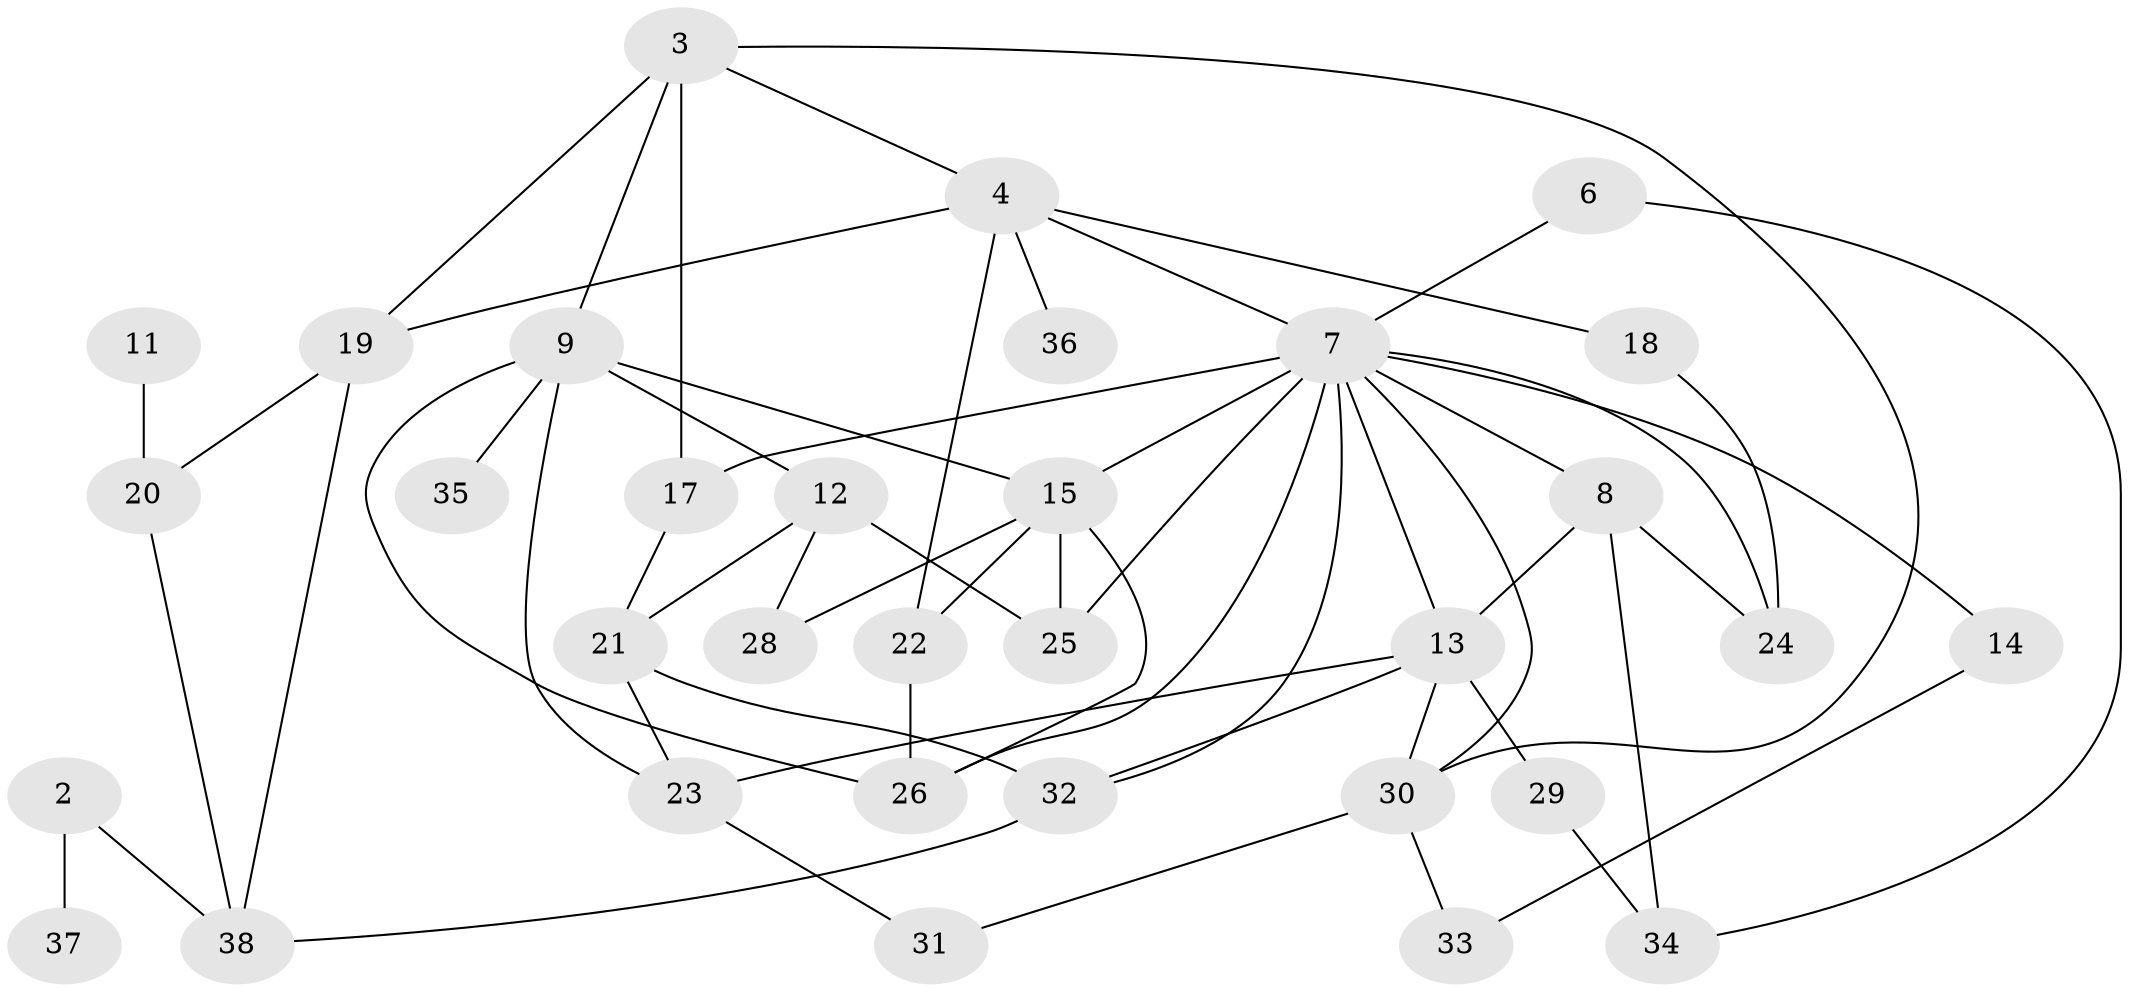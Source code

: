 // original degree distribution, {0: 0.06578947368421052, 3: 0.3026315789473684, 4: 0.14473684210526316, 1: 0.19736842105263158, 2: 0.21052631578947367, 6: 0.02631578947368421, 7: 0.013157894736842105, 5: 0.039473684210526314}
// Generated by graph-tools (version 1.1) at 2025/33/03/09/25 02:33:57]
// undirected, 33 vertices, 58 edges
graph export_dot {
graph [start="1"]
  node [color=gray90,style=filled];
  2;
  3;
  4;
  6;
  7;
  8;
  9;
  11;
  12;
  13;
  14;
  15;
  17;
  18;
  19;
  20;
  21;
  22;
  23;
  24;
  25;
  26;
  28;
  29;
  30;
  31;
  32;
  33;
  34;
  35;
  36;
  37;
  38;
  2 -- 37 [weight=1.0];
  2 -- 38 [weight=1.0];
  3 -- 4 [weight=1.0];
  3 -- 9 [weight=1.0];
  3 -- 17 [weight=1.0];
  3 -- 19 [weight=1.0];
  3 -- 30 [weight=1.0];
  4 -- 7 [weight=1.0];
  4 -- 18 [weight=1.0];
  4 -- 19 [weight=1.0];
  4 -- 22 [weight=1.0];
  4 -- 36 [weight=1.0];
  6 -- 7 [weight=1.0];
  6 -- 34 [weight=1.0];
  7 -- 8 [weight=1.0];
  7 -- 13 [weight=1.0];
  7 -- 14 [weight=1.0];
  7 -- 15 [weight=1.0];
  7 -- 17 [weight=2.0];
  7 -- 24 [weight=1.0];
  7 -- 25 [weight=1.0];
  7 -- 26 [weight=1.0];
  7 -- 30 [weight=1.0];
  7 -- 32 [weight=1.0];
  8 -- 13 [weight=1.0];
  8 -- 24 [weight=1.0];
  8 -- 34 [weight=1.0];
  9 -- 12 [weight=1.0];
  9 -- 15 [weight=1.0];
  9 -- 23 [weight=1.0];
  9 -- 26 [weight=1.0];
  9 -- 35 [weight=1.0];
  11 -- 20 [weight=1.0];
  12 -- 21 [weight=1.0];
  12 -- 25 [weight=1.0];
  12 -- 28 [weight=1.0];
  13 -- 23 [weight=1.0];
  13 -- 29 [weight=1.0];
  13 -- 30 [weight=1.0];
  13 -- 32 [weight=1.0];
  14 -- 33 [weight=1.0];
  15 -- 22 [weight=1.0];
  15 -- 25 [weight=1.0];
  15 -- 26 [weight=1.0];
  15 -- 28 [weight=1.0];
  17 -- 21 [weight=1.0];
  18 -- 24 [weight=1.0];
  19 -- 20 [weight=1.0];
  19 -- 38 [weight=1.0];
  20 -- 38 [weight=1.0];
  21 -- 23 [weight=1.0];
  21 -- 32 [weight=2.0];
  22 -- 26 [weight=1.0];
  23 -- 31 [weight=1.0];
  29 -- 34 [weight=1.0];
  30 -- 31 [weight=1.0];
  30 -- 33 [weight=1.0];
  32 -- 38 [weight=1.0];
}

